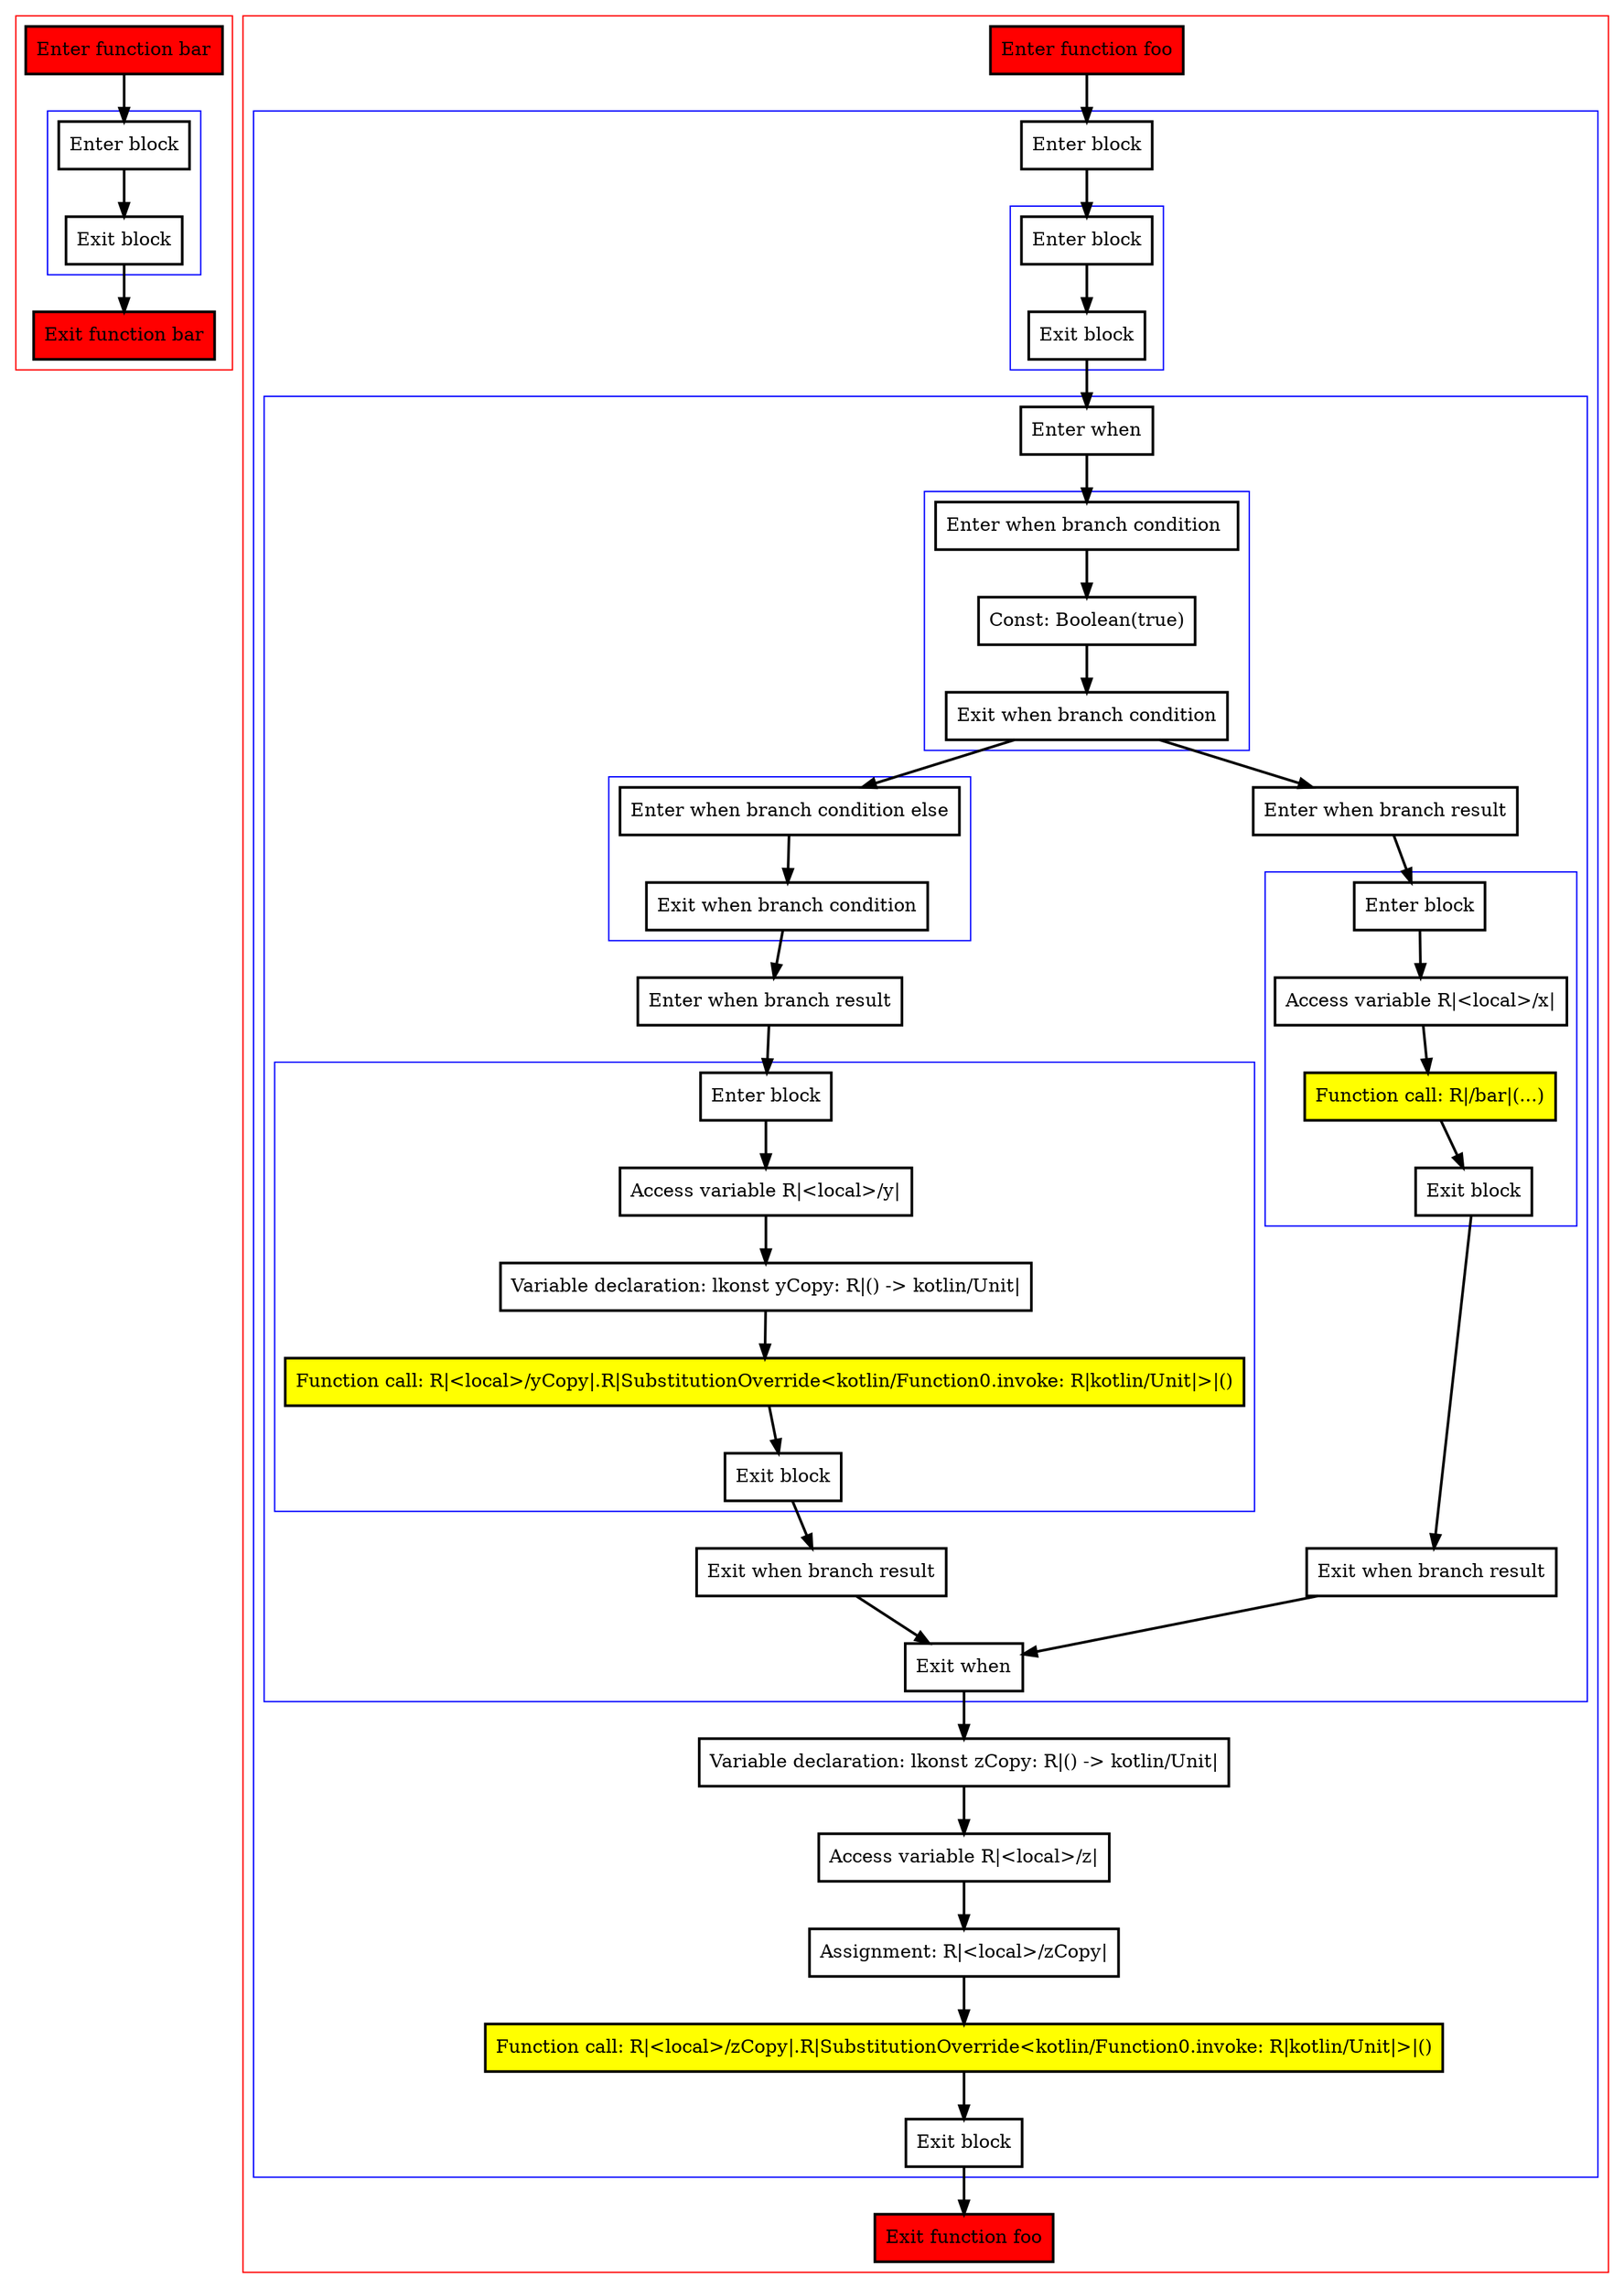 digraph toLocalVariables_kt {
    graph [nodesep=3]
    node [shape=box penwidth=2]
    edge [penwidth=2]

    subgraph cluster_0 {
        color=red
        0 [label="Enter function bar" style="filled" fillcolor=red];
        subgraph cluster_1 {
            color=blue
            1 [label="Enter block"];
            2 [label="Exit block"];
        }
        3 [label="Exit function bar" style="filled" fillcolor=red];
    }
    0 -> {1};
    1 -> {2};
    2 -> {3};

    subgraph cluster_2 {
        color=red
        4 [label="Enter function foo" style="filled" fillcolor=red];
        subgraph cluster_3 {
            color=blue
            5 [label="Enter block"];
            subgraph cluster_4 {
                color=blue
                6 [label="Enter block"];
                7 [label="Exit block"];
            }
            subgraph cluster_5 {
                color=blue
                8 [label="Enter when"];
                subgraph cluster_6 {
                    color=blue
                    9 [label="Enter when branch condition "];
                    10 [label="Const: Boolean(true)"];
                    11 [label="Exit when branch condition"];
                }
                subgraph cluster_7 {
                    color=blue
                    12 [label="Enter when branch condition else"];
                    13 [label="Exit when branch condition"];
                }
                14 [label="Enter when branch result"];
                subgraph cluster_8 {
                    color=blue
                    15 [label="Enter block"];
                    16 [label="Access variable R|<local>/y|"];
                    17 [label="Variable declaration: lkonst yCopy: R|() -> kotlin/Unit|"];
                    18 [label="Function call: R|<local>/yCopy|.R|SubstitutionOverride<kotlin/Function0.invoke: R|kotlin/Unit|>|()" style="filled" fillcolor=yellow];
                    19 [label="Exit block"];
                }
                20 [label="Exit when branch result"];
                21 [label="Enter when branch result"];
                subgraph cluster_9 {
                    color=blue
                    22 [label="Enter block"];
                    23 [label="Access variable R|<local>/x|"];
                    24 [label="Function call: R|/bar|(...)" style="filled" fillcolor=yellow];
                    25 [label="Exit block"];
                }
                26 [label="Exit when branch result"];
                27 [label="Exit when"];
            }
            28 [label="Variable declaration: lkonst zCopy: R|() -> kotlin/Unit|"];
            29 [label="Access variable R|<local>/z|"];
            30 [label="Assignment: R|<local>/zCopy|"];
            31 [label="Function call: R|<local>/zCopy|.R|SubstitutionOverride<kotlin/Function0.invoke: R|kotlin/Unit|>|()" style="filled" fillcolor=yellow];
            32 [label="Exit block"];
        }
        33 [label="Exit function foo" style="filled" fillcolor=red];
    }
    4 -> {5};
    5 -> {6};
    6 -> {7};
    7 -> {8};
    8 -> {9};
    9 -> {10};
    10 -> {11};
    11 -> {12 21};
    12 -> {13};
    13 -> {14};
    14 -> {15};
    15 -> {16};
    16 -> {17};
    17 -> {18};
    18 -> {19};
    19 -> {20};
    20 -> {27};
    21 -> {22};
    22 -> {23};
    23 -> {24};
    24 -> {25};
    25 -> {26};
    26 -> {27};
    27 -> {28};
    28 -> {29};
    29 -> {30};
    30 -> {31};
    31 -> {32};
    32 -> {33};

}
